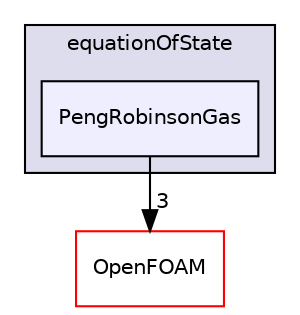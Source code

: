 digraph "src/thermophysicalModels/specie/equationOfState/PengRobinsonGas" {
  bgcolor=transparent;
  compound=true
  node [ fontsize="10", fontname="Helvetica"];
  edge [ labelfontsize="10", labelfontname="Helvetica"];
  subgraph clusterdir_f6178c4a32c891ac3a18c9e9fb558e23 {
    graph [ bgcolor="#ddddee", pencolor="black", label="equationOfState" fontname="Helvetica", fontsize="10", URL="dir_f6178c4a32c891ac3a18c9e9fb558e23.html"]
  dir_bc7ee4baa09c798c10c9687babcace3d [shape=box, label="PengRobinsonGas", style="filled", fillcolor="#eeeeff", pencolor="black", URL="dir_bc7ee4baa09c798c10c9687babcace3d.html"];
  }
  dir_c5473ff19b20e6ec4dfe5c310b3778a8 [shape=box label="OpenFOAM" color="red" URL="dir_c5473ff19b20e6ec4dfe5c310b3778a8.html"];
  dir_bc7ee4baa09c798c10c9687babcace3d->dir_c5473ff19b20e6ec4dfe5c310b3778a8 [headlabel="3", labeldistance=1.5 headhref="dir_002903_001927.html"];
}
